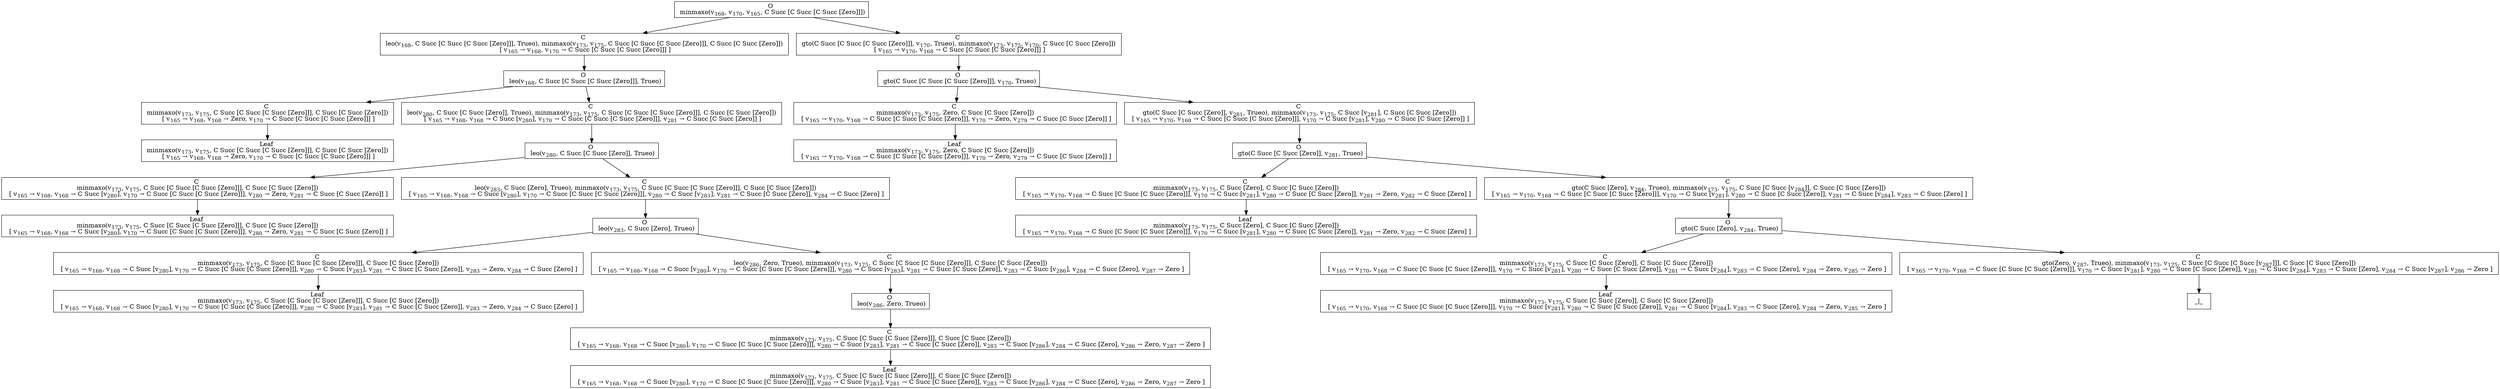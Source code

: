 digraph {
    graph [rankdir=TB
          ,bgcolor=transparent];
    node [shape=box
         ,fillcolor=white
         ,style=filled];
    0 [label=<O <BR/> minmaxo(v<SUB>168</SUB>, v<SUB>170</SUB>, v<SUB>165</SUB>, C Succ [C Succ [C Succ [Zero]]])>];
    1 [label=<C <BR/> leo(v<SUB>168</SUB>, C Succ [C Succ [C Succ [Zero]]], Trueo), minmaxo(v<SUB>173</SUB>, v<SUB>175</SUB>, C Succ [C Succ [C Succ [Zero]]], C Succ [C Succ [Zero]]) <BR/>  [ v<SUB>165</SUB> &rarr; v<SUB>168</SUB>, v<SUB>170</SUB> &rarr; C Succ [C Succ [C Succ [Zero]]] ] >];
    2 [label=<C <BR/> gto(C Succ [C Succ [C Succ [Zero]]], v<SUB>170</SUB>, Trueo), minmaxo(v<SUB>173</SUB>, v<SUB>175</SUB>, v<SUB>170</SUB>, C Succ [C Succ [Zero]]) <BR/>  [ v<SUB>165</SUB> &rarr; v<SUB>170</SUB>, v<SUB>168</SUB> &rarr; C Succ [C Succ [C Succ [Zero]]] ] >];
    3 [label=<O <BR/> leo(v<SUB>168</SUB>, C Succ [C Succ [C Succ [Zero]]], Trueo)>];
    4 [label=<C <BR/> minmaxo(v<SUB>173</SUB>, v<SUB>175</SUB>, C Succ [C Succ [C Succ [Zero]]], C Succ [C Succ [Zero]]) <BR/>  [ v<SUB>165</SUB> &rarr; v<SUB>168</SUB>, v<SUB>168</SUB> &rarr; Zero, v<SUB>170</SUB> &rarr; C Succ [C Succ [C Succ [Zero]]] ] >];
    5 [label=<C <BR/> leo(v<SUB>280</SUB>, C Succ [C Succ [Zero]], Trueo), minmaxo(v<SUB>173</SUB>, v<SUB>175</SUB>, C Succ [C Succ [C Succ [Zero]]], C Succ [C Succ [Zero]]) <BR/>  [ v<SUB>165</SUB> &rarr; v<SUB>168</SUB>, v<SUB>168</SUB> &rarr; C Succ [v<SUB>280</SUB>], v<SUB>170</SUB> &rarr; C Succ [C Succ [C Succ [Zero]]], v<SUB>281</SUB> &rarr; C Succ [C Succ [Zero]] ] >];
    6 [label=<Leaf <BR/> minmaxo(v<SUB>173</SUB>, v<SUB>175</SUB>, C Succ [C Succ [C Succ [Zero]]], C Succ [C Succ [Zero]]) <BR/>  [ v<SUB>165</SUB> &rarr; v<SUB>168</SUB>, v<SUB>168</SUB> &rarr; Zero, v<SUB>170</SUB> &rarr; C Succ [C Succ [C Succ [Zero]]] ] >];
    7 [label=<O <BR/> leo(v<SUB>280</SUB>, C Succ [C Succ [Zero]], Trueo)>];
    8 [label=<C <BR/> minmaxo(v<SUB>173</SUB>, v<SUB>175</SUB>, C Succ [C Succ [C Succ [Zero]]], C Succ [C Succ [Zero]]) <BR/>  [ v<SUB>165</SUB> &rarr; v<SUB>168</SUB>, v<SUB>168</SUB> &rarr; C Succ [v<SUB>280</SUB>], v<SUB>170</SUB> &rarr; C Succ [C Succ [C Succ [Zero]]], v<SUB>280</SUB> &rarr; Zero, v<SUB>281</SUB> &rarr; C Succ [C Succ [Zero]] ] >];
    9 [label=<C <BR/> leo(v<SUB>283</SUB>, C Succ [Zero], Trueo), minmaxo(v<SUB>173</SUB>, v<SUB>175</SUB>, C Succ [C Succ [C Succ [Zero]]], C Succ [C Succ [Zero]]) <BR/>  [ v<SUB>165</SUB> &rarr; v<SUB>168</SUB>, v<SUB>168</SUB> &rarr; C Succ [v<SUB>280</SUB>], v<SUB>170</SUB> &rarr; C Succ [C Succ [C Succ [Zero]]], v<SUB>280</SUB> &rarr; C Succ [v<SUB>283</SUB>], v<SUB>281</SUB> &rarr; C Succ [C Succ [Zero]], v<SUB>284</SUB> &rarr; C Succ [Zero] ] >];
    10 [label=<Leaf <BR/> minmaxo(v<SUB>173</SUB>, v<SUB>175</SUB>, C Succ [C Succ [C Succ [Zero]]], C Succ [C Succ [Zero]]) <BR/>  [ v<SUB>165</SUB> &rarr; v<SUB>168</SUB>, v<SUB>168</SUB> &rarr; C Succ [v<SUB>280</SUB>], v<SUB>170</SUB> &rarr; C Succ [C Succ [C Succ [Zero]]], v<SUB>280</SUB> &rarr; Zero, v<SUB>281</SUB> &rarr; C Succ [C Succ [Zero]] ] >];
    11 [label=<O <BR/> leo(v<SUB>283</SUB>, C Succ [Zero], Trueo)>];
    12 [label=<C <BR/> minmaxo(v<SUB>173</SUB>, v<SUB>175</SUB>, C Succ [C Succ [C Succ [Zero]]], C Succ [C Succ [Zero]]) <BR/>  [ v<SUB>165</SUB> &rarr; v<SUB>168</SUB>, v<SUB>168</SUB> &rarr; C Succ [v<SUB>280</SUB>], v<SUB>170</SUB> &rarr; C Succ [C Succ [C Succ [Zero]]], v<SUB>280</SUB> &rarr; C Succ [v<SUB>283</SUB>], v<SUB>281</SUB> &rarr; C Succ [C Succ [Zero]], v<SUB>283</SUB> &rarr; Zero, v<SUB>284</SUB> &rarr; C Succ [Zero] ] >];
    13 [label=<C <BR/> leo(v<SUB>286</SUB>, Zero, Trueo), minmaxo(v<SUB>173</SUB>, v<SUB>175</SUB>, C Succ [C Succ [C Succ [Zero]]], C Succ [C Succ [Zero]]) <BR/>  [ v<SUB>165</SUB> &rarr; v<SUB>168</SUB>, v<SUB>168</SUB> &rarr; C Succ [v<SUB>280</SUB>], v<SUB>170</SUB> &rarr; C Succ [C Succ [C Succ [Zero]]], v<SUB>280</SUB> &rarr; C Succ [v<SUB>283</SUB>], v<SUB>281</SUB> &rarr; C Succ [C Succ [Zero]], v<SUB>283</SUB> &rarr; C Succ [v<SUB>286</SUB>], v<SUB>284</SUB> &rarr; C Succ [Zero], v<SUB>287</SUB> &rarr; Zero ] >];
    14 [label=<Leaf <BR/> minmaxo(v<SUB>173</SUB>, v<SUB>175</SUB>, C Succ [C Succ [C Succ [Zero]]], C Succ [C Succ [Zero]]) <BR/>  [ v<SUB>165</SUB> &rarr; v<SUB>168</SUB>, v<SUB>168</SUB> &rarr; C Succ [v<SUB>280</SUB>], v<SUB>170</SUB> &rarr; C Succ [C Succ [C Succ [Zero]]], v<SUB>280</SUB> &rarr; C Succ [v<SUB>283</SUB>], v<SUB>281</SUB> &rarr; C Succ [C Succ [Zero]], v<SUB>283</SUB> &rarr; Zero, v<SUB>284</SUB> &rarr; C Succ [Zero] ] >];
    15 [label=<O <BR/> leo(v<SUB>286</SUB>, Zero, Trueo)>];
    16 [label=<C <BR/> minmaxo(v<SUB>173</SUB>, v<SUB>175</SUB>, C Succ [C Succ [C Succ [Zero]]], C Succ [C Succ [Zero]]) <BR/>  [ v<SUB>165</SUB> &rarr; v<SUB>168</SUB>, v<SUB>168</SUB> &rarr; C Succ [v<SUB>280</SUB>], v<SUB>170</SUB> &rarr; C Succ [C Succ [C Succ [Zero]]], v<SUB>280</SUB> &rarr; C Succ [v<SUB>283</SUB>], v<SUB>281</SUB> &rarr; C Succ [C Succ [Zero]], v<SUB>283</SUB> &rarr; C Succ [v<SUB>286</SUB>], v<SUB>284</SUB> &rarr; C Succ [Zero], v<SUB>286</SUB> &rarr; Zero, v<SUB>287</SUB> &rarr; Zero ] >];
    17 [label=<Leaf <BR/> minmaxo(v<SUB>173</SUB>, v<SUB>175</SUB>, C Succ [C Succ [C Succ [Zero]]], C Succ [C Succ [Zero]]) <BR/>  [ v<SUB>165</SUB> &rarr; v<SUB>168</SUB>, v<SUB>168</SUB> &rarr; C Succ [v<SUB>280</SUB>], v<SUB>170</SUB> &rarr; C Succ [C Succ [C Succ [Zero]]], v<SUB>280</SUB> &rarr; C Succ [v<SUB>283</SUB>], v<SUB>281</SUB> &rarr; C Succ [C Succ [Zero]], v<SUB>283</SUB> &rarr; C Succ [v<SUB>286</SUB>], v<SUB>284</SUB> &rarr; C Succ [Zero], v<SUB>286</SUB> &rarr; Zero, v<SUB>287</SUB> &rarr; Zero ] >];
    18 [label=<O <BR/> gto(C Succ [C Succ [C Succ [Zero]]], v<SUB>170</SUB>, Trueo)>];
    19 [label=<C <BR/> minmaxo(v<SUB>173</SUB>, v<SUB>175</SUB>, Zero, C Succ [C Succ [Zero]]) <BR/>  [ v<SUB>165</SUB> &rarr; v<SUB>170</SUB>, v<SUB>168</SUB> &rarr; C Succ [C Succ [C Succ [Zero]]], v<SUB>170</SUB> &rarr; Zero, v<SUB>279</SUB> &rarr; C Succ [C Succ [Zero]] ] >];
    20 [label=<C <BR/> gto(C Succ [C Succ [Zero]], v<SUB>281</SUB>, Trueo), minmaxo(v<SUB>173</SUB>, v<SUB>175</SUB>, C Succ [v<SUB>281</SUB>], C Succ [C Succ [Zero]]) <BR/>  [ v<SUB>165</SUB> &rarr; v<SUB>170</SUB>, v<SUB>168</SUB> &rarr; C Succ [C Succ [C Succ [Zero]]], v<SUB>170</SUB> &rarr; C Succ [v<SUB>281</SUB>], v<SUB>280</SUB> &rarr; C Succ [C Succ [Zero]] ] >];
    21 [label=<Leaf <BR/> minmaxo(v<SUB>173</SUB>, v<SUB>175</SUB>, Zero, C Succ [C Succ [Zero]]) <BR/>  [ v<SUB>165</SUB> &rarr; v<SUB>170</SUB>, v<SUB>168</SUB> &rarr; C Succ [C Succ [C Succ [Zero]]], v<SUB>170</SUB> &rarr; Zero, v<SUB>279</SUB> &rarr; C Succ [C Succ [Zero]] ] >];
    22 [label=<O <BR/> gto(C Succ [C Succ [Zero]], v<SUB>281</SUB>, Trueo)>];
    23 [label=<C <BR/> minmaxo(v<SUB>173</SUB>, v<SUB>175</SUB>, C Succ [Zero], C Succ [C Succ [Zero]]) <BR/>  [ v<SUB>165</SUB> &rarr; v<SUB>170</SUB>, v<SUB>168</SUB> &rarr; C Succ [C Succ [C Succ [Zero]]], v<SUB>170</SUB> &rarr; C Succ [v<SUB>281</SUB>], v<SUB>280</SUB> &rarr; C Succ [C Succ [Zero]], v<SUB>281</SUB> &rarr; Zero, v<SUB>282</SUB> &rarr; C Succ [Zero] ] >];
    24 [label=<C <BR/> gto(C Succ [Zero], v<SUB>284</SUB>, Trueo), minmaxo(v<SUB>173</SUB>, v<SUB>175</SUB>, C Succ [C Succ [v<SUB>284</SUB>]], C Succ [C Succ [Zero]]) <BR/>  [ v<SUB>165</SUB> &rarr; v<SUB>170</SUB>, v<SUB>168</SUB> &rarr; C Succ [C Succ [C Succ [Zero]]], v<SUB>170</SUB> &rarr; C Succ [v<SUB>281</SUB>], v<SUB>280</SUB> &rarr; C Succ [C Succ [Zero]], v<SUB>281</SUB> &rarr; C Succ [v<SUB>284</SUB>], v<SUB>283</SUB> &rarr; C Succ [Zero] ] >];
    25 [label=<Leaf <BR/> minmaxo(v<SUB>173</SUB>, v<SUB>175</SUB>, C Succ [Zero], C Succ [C Succ [Zero]]) <BR/>  [ v<SUB>165</SUB> &rarr; v<SUB>170</SUB>, v<SUB>168</SUB> &rarr; C Succ [C Succ [C Succ [Zero]]], v<SUB>170</SUB> &rarr; C Succ [v<SUB>281</SUB>], v<SUB>280</SUB> &rarr; C Succ [C Succ [Zero]], v<SUB>281</SUB> &rarr; Zero, v<SUB>282</SUB> &rarr; C Succ [Zero] ] >];
    26 [label=<O <BR/> gto(C Succ [Zero], v<SUB>284</SUB>, Trueo)>];
    27 [label=<C <BR/> minmaxo(v<SUB>173</SUB>, v<SUB>175</SUB>, C Succ [C Succ [Zero]], C Succ [C Succ [Zero]]) <BR/>  [ v<SUB>165</SUB> &rarr; v<SUB>170</SUB>, v<SUB>168</SUB> &rarr; C Succ [C Succ [C Succ [Zero]]], v<SUB>170</SUB> &rarr; C Succ [v<SUB>281</SUB>], v<SUB>280</SUB> &rarr; C Succ [C Succ [Zero]], v<SUB>281</SUB> &rarr; C Succ [v<SUB>284</SUB>], v<SUB>283</SUB> &rarr; C Succ [Zero], v<SUB>284</SUB> &rarr; Zero, v<SUB>285</SUB> &rarr; Zero ] >];
    28 [label=<C <BR/> gto(Zero, v<SUB>287</SUB>, Trueo), minmaxo(v<SUB>173</SUB>, v<SUB>175</SUB>, C Succ [C Succ [C Succ [v<SUB>287</SUB>]]], C Succ [C Succ [Zero]]) <BR/>  [ v<SUB>165</SUB> &rarr; v<SUB>170</SUB>, v<SUB>168</SUB> &rarr; C Succ [C Succ [C Succ [Zero]]], v<SUB>170</SUB> &rarr; C Succ [v<SUB>281</SUB>], v<SUB>280</SUB> &rarr; C Succ [C Succ [Zero]], v<SUB>281</SUB> &rarr; C Succ [v<SUB>284</SUB>], v<SUB>283</SUB> &rarr; C Succ [Zero], v<SUB>284</SUB> &rarr; C Succ [v<SUB>287</SUB>], v<SUB>286</SUB> &rarr; Zero ] >];
    29 [label=<Leaf <BR/> minmaxo(v<SUB>173</SUB>, v<SUB>175</SUB>, C Succ [C Succ [Zero]], C Succ [C Succ [Zero]]) <BR/>  [ v<SUB>165</SUB> &rarr; v<SUB>170</SUB>, v<SUB>168</SUB> &rarr; C Succ [C Succ [C Succ [Zero]]], v<SUB>170</SUB> &rarr; C Succ [v<SUB>281</SUB>], v<SUB>280</SUB> &rarr; C Succ [C Succ [Zero]], v<SUB>281</SUB> &rarr; C Succ [v<SUB>284</SUB>], v<SUB>283</SUB> &rarr; C Succ [Zero], v<SUB>284</SUB> &rarr; Zero, v<SUB>285</SUB> &rarr; Zero ] >];
    30 [label=<_|_>];
    0 -> 1 [label=""];
    0 -> 2 [label=""];
    1 -> 3 [label=""];
    2 -> 18 [label=""];
    3 -> 4 [label=""];
    3 -> 5 [label=""];
    4 -> 6 [label=""];
    5 -> 7 [label=""];
    7 -> 8 [label=""];
    7 -> 9 [label=""];
    8 -> 10 [label=""];
    9 -> 11 [label=""];
    11 -> 12 [label=""];
    11 -> 13 [label=""];
    12 -> 14 [label=""];
    13 -> 15 [label=""];
    15 -> 16 [label=""];
    16 -> 17 [label=""];
    18 -> 19 [label=""];
    18 -> 20 [label=""];
    19 -> 21 [label=""];
    20 -> 22 [label=""];
    22 -> 23 [label=""];
    22 -> 24 [label=""];
    23 -> 25 [label=""];
    24 -> 26 [label=""];
    26 -> 27 [label=""];
    26 -> 28 [label=""];
    27 -> 29 [label=""];
    28 -> 30 [label=""];
}